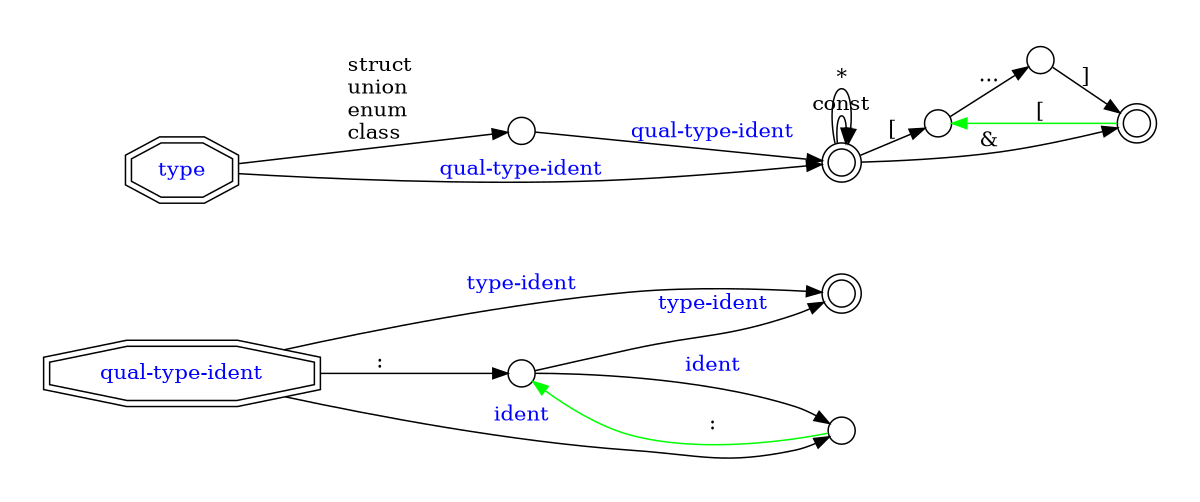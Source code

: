 digraph {
  graph [ rankdir = LR, center = true, margin = "0.25" ];
  graph [ page = "8.5,11", size = "7.5,10" ];
  node [ shape = circle ];
//   "99" [ shape = doublecircle ];
  "qual-type-ident" [ shape = doubleoctagon, fontcolor = blue ];
  type [ shape = doubleoctagon, fontcolor = blue ];

  node [ label = "", width = 0.25 ];

  399 [ shape = doublecircle ];

  "qual-type-ident" -> 300 [ label = ":" ];
  "qual-type-ident" -> 310 [ label = "ident", fontcolor = blue ];
  300 -> 310 [ label = "ident", fontcolor = blue ];
  310 -> 300 [ label = ":", color = green ];
  300 -> 399 [ label = "type-ident", fontcolor = blue ];
  "qual-type-ident" -> 399 [ label = "type-ident", fontcolor = blue ];

  type -> 20 [ label = "struct\lunion\lenum\lclass\l"];
  20 -> 30 [ label = "qual-type-ident", fontcolor = blue ];
  type -> 30 [ label = "qual-type-ident", fontcolor = blue ];
//   30 -> 40 [ label = "const" ];
//   30 -> 40 [ label = "*" ];

  30 -> 30 [ label = "const" ];
  30 -> 30 [ label = "*" ];

  30 -> 40 [ label = "[" ];
  30 -> 60 [ label = "&" ];
  40 -> 50 [ label = "..." ];
  50 -> 60 [ label = "]" ];

  60 -> 40 [ label = "[", color = green ];

  30 [ shape = doublecircle ];
  60 [ shape = doublecircle ];
}
